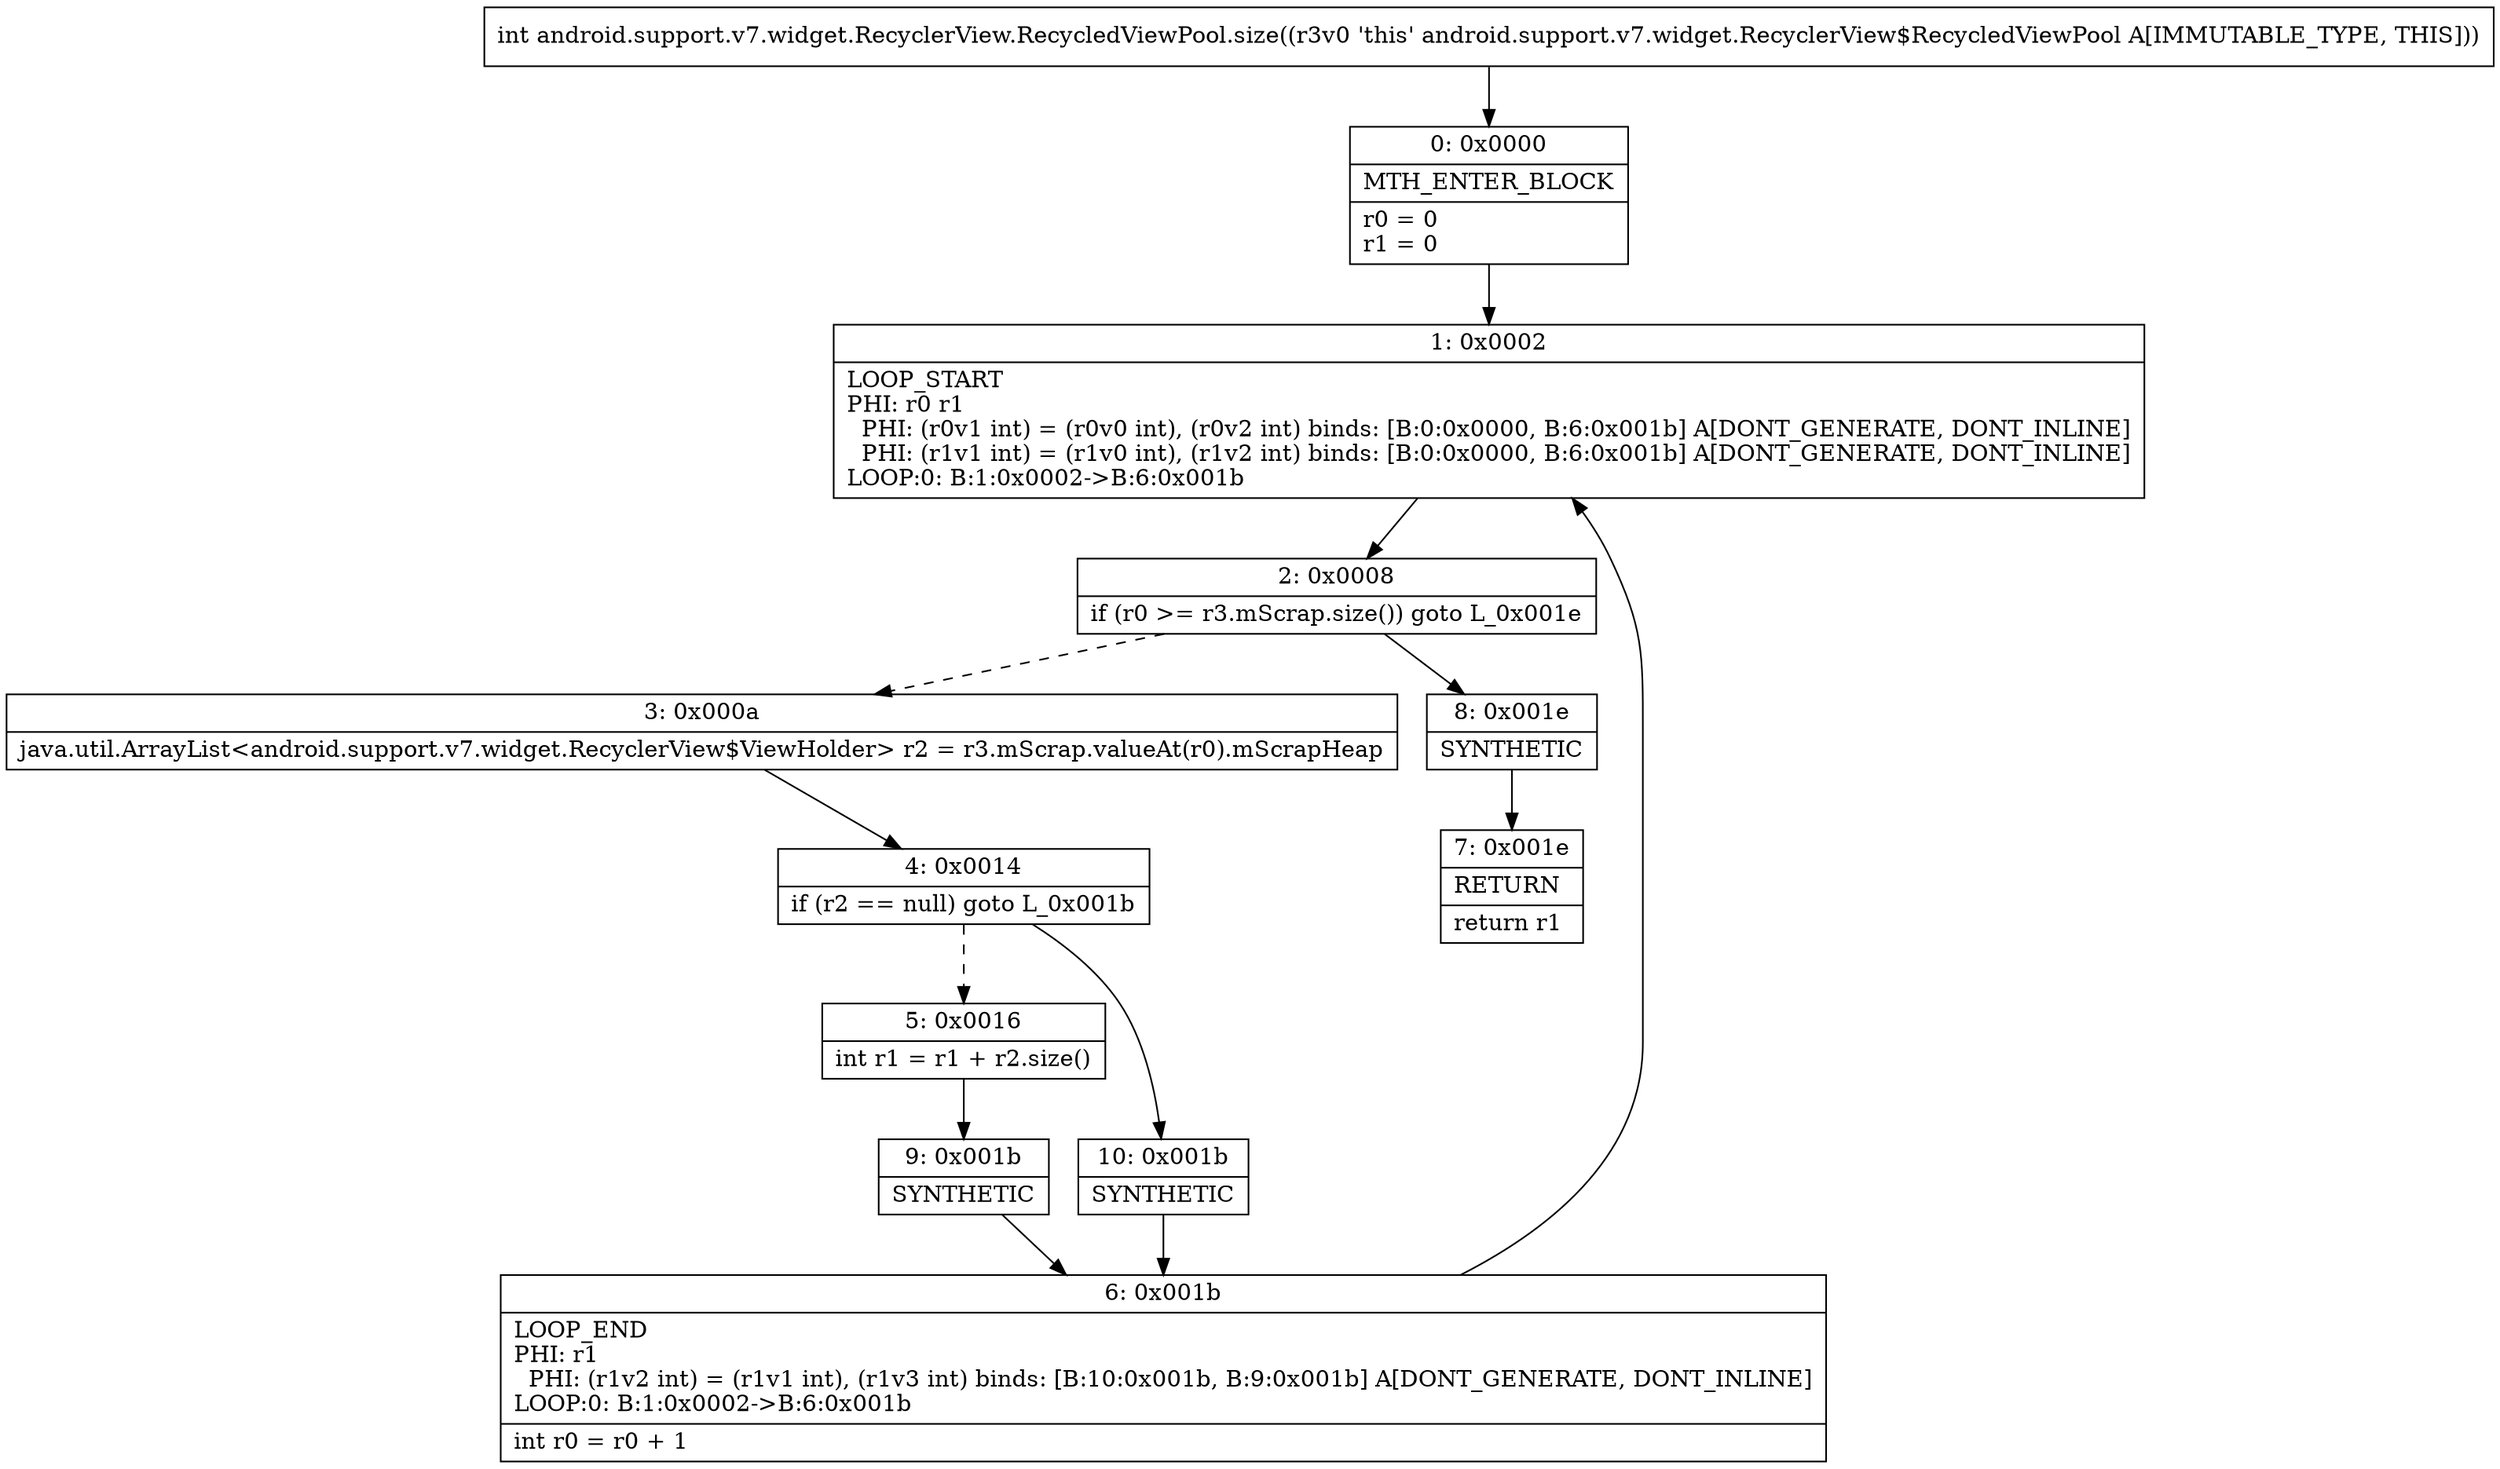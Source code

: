 digraph "CFG forandroid.support.v7.widget.RecyclerView.RecycledViewPool.size()I" {
Node_0 [shape=record,label="{0\:\ 0x0000|MTH_ENTER_BLOCK\l|r0 = 0\lr1 = 0\l}"];
Node_1 [shape=record,label="{1\:\ 0x0002|LOOP_START\lPHI: r0 r1 \l  PHI: (r0v1 int) = (r0v0 int), (r0v2 int) binds: [B:0:0x0000, B:6:0x001b] A[DONT_GENERATE, DONT_INLINE]\l  PHI: (r1v1 int) = (r1v0 int), (r1v2 int) binds: [B:0:0x0000, B:6:0x001b] A[DONT_GENERATE, DONT_INLINE]\lLOOP:0: B:1:0x0002\-\>B:6:0x001b\l}"];
Node_2 [shape=record,label="{2\:\ 0x0008|if (r0 \>= r3.mScrap.size()) goto L_0x001e\l}"];
Node_3 [shape=record,label="{3\:\ 0x000a|java.util.ArrayList\<android.support.v7.widget.RecyclerView$ViewHolder\> r2 = r3.mScrap.valueAt(r0).mScrapHeap\l}"];
Node_4 [shape=record,label="{4\:\ 0x0014|if (r2 == null) goto L_0x001b\l}"];
Node_5 [shape=record,label="{5\:\ 0x0016|int r1 = r1 + r2.size()\l}"];
Node_6 [shape=record,label="{6\:\ 0x001b|LOOP_END\lPHI: r1 \l  PHI: (r1v2 int) = (r1v1 int), (r1v3 int) binds: [B:10:0x001b, B:9:0x001b] A[DONT_GENERATE, DONT_INLINE]\lLOOP:0: B:1:0x0002\-\>B:6:0x001b\l|int r0 = r0 + 1\l}"];
Node_7 [shape=record,label="{7\:\ 0x001e|RETURN\l|return r1\l}"];
Node_8 [shape=record,label="{8\:\ 0x001e|SYNTHETIC\l}"];
Node_9 [shape=record,label="{9\:\ 0x001b|SYNTHETIC\l}"];
Node_10 [shape=record,label="{10\:\ 0x001b|SYNTHETIC\l}"];
MethodNode[shape=record,label="{int android.support.v7.widget.RecyclerView.RecycledViewPool.size((r3v0 'this' android.support.v7.widget.RecyclerView$RecycledViewPool A[IMMUTABLE_TYPE, THIS])) }"];
MethodNode -> Node_0;
Node_0 -> Node_1;
Node_1 -> Node_2;
Node_2 -> Node_3[style=dashed];
Node_2 -> Node_8;
Node_3 -> Node_4;
Node_4 -> Node_5[style=dashed];
Node_4 -> Node_10;
Node_5 -> Node_9;
Node_6 -> Node_1;
Node_8 -> Node_7;
Node_9 -> Node_6;
Node_10 -> Node_6;
}

